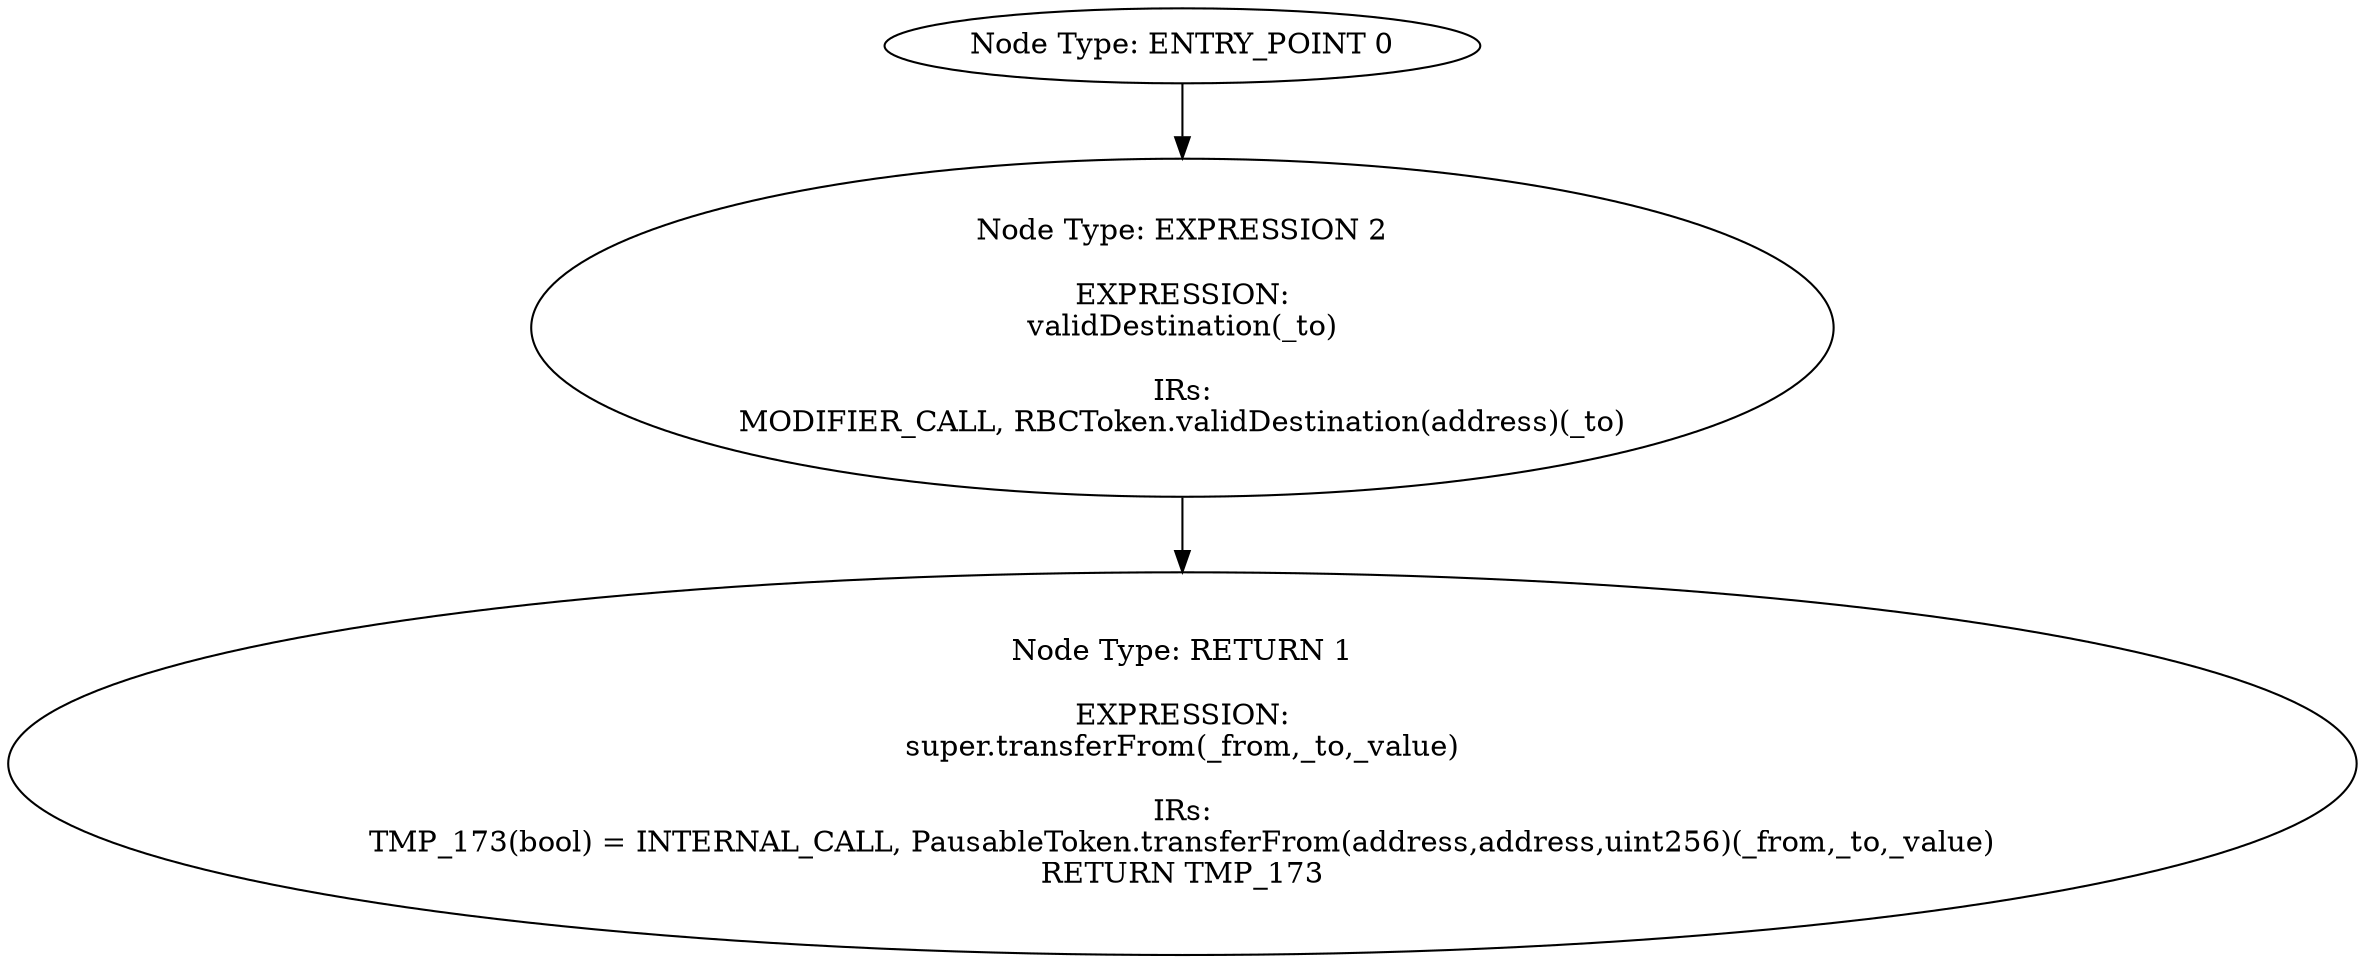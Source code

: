 digraph{
0[label="Node Type: ENTRY_POINT 0
"];
0->2;
1[label="Node Type: RETURN 1

EXPRESSION:
super.transferFrom(_from,_to,_value)

IRs:
TMP_173(bool) = INTERNAL_CALL, PausableToken.transferFrom(address,address,uint256)(_from,_to,_value)
RETURN TMP_173"];
2[label="Node Type: EXPRESSION 2

EXPRESSION:
validDestination(_to)

IRs:
MODIFIER_CALL, RBCToken.validDestination(address)(_to)"];
2->1;
}
